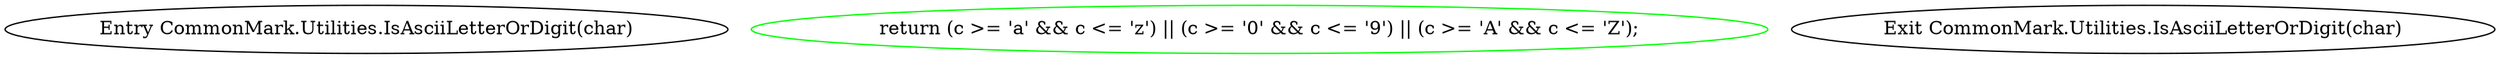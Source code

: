 digraph  {
m0_10 [cluster="CommonMark.Utilities.IsAsciiLetterOrDigit(char)", file="Scanner.cs", label="Entry CommonMark.Utilities.IsAsciiLetterOrDigit(char)", span="37-37"];
m0_11 [cluster="CommonMark.Utilities.IsAsciiLetterOrDigit(char)", color=green, community=0, file="Scanner.cs", label="return (c >= 'a' && c <= 'z') || (c >= '0' && c <= '9') || (c >= 'A' && c <= 'Z');", prediction=0, span="40-40"];
m0_12 [cluster="CommonMark.Utilities.IsAsciiLetterOrDigit(char)", file="Scanner.cs", label="Exit CommonMark.Utilities.IsAsciiLetterOrDigit(char)", span="37-37"];
}
